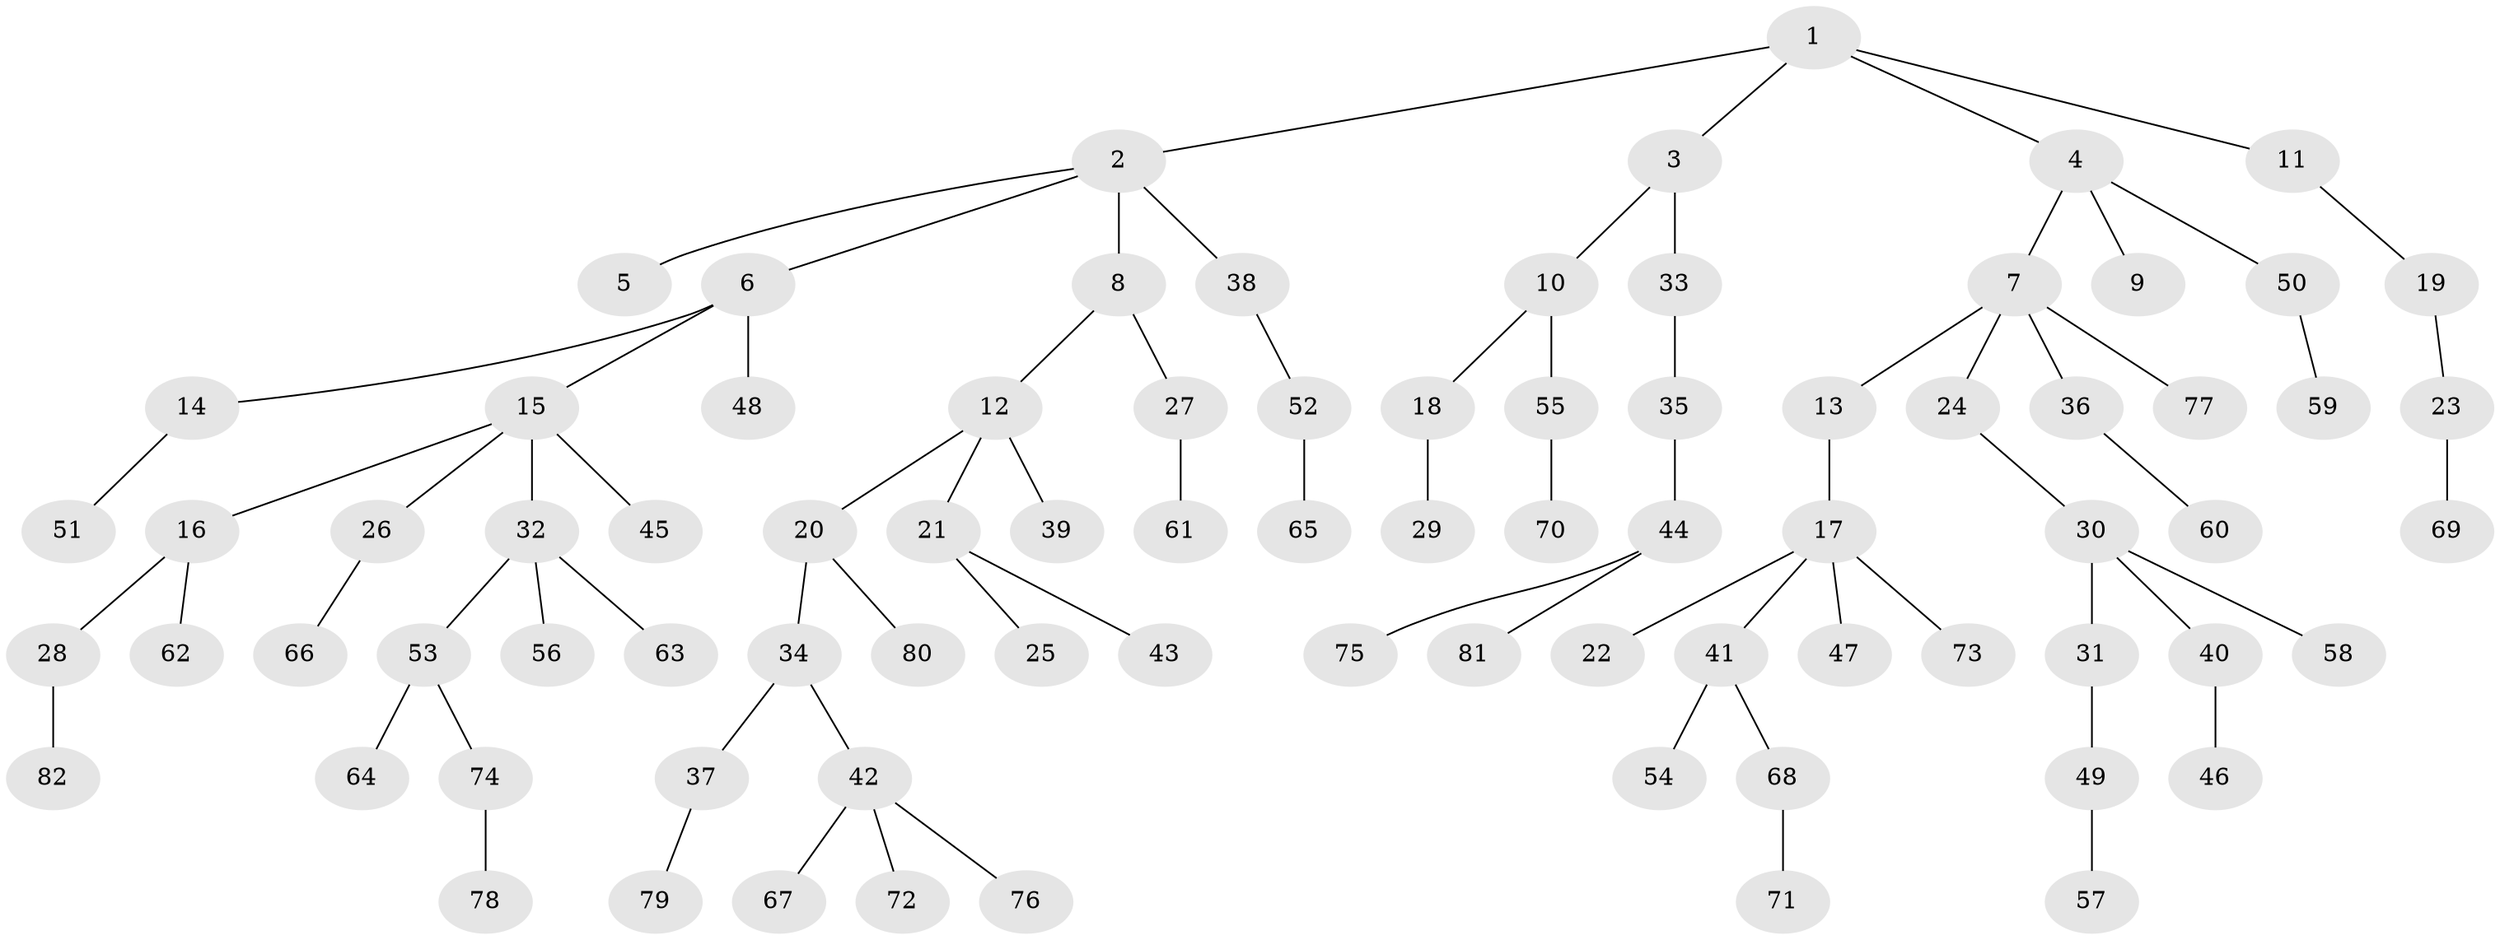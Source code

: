 // coarse degree distribution, {6: 0.04, 2: 0.32, 3: 0.2, 1: 0.44}
// Generated by graph-tools (version 1.1) at 2025/51/03/04/25 22:51:35]
// undirected, 82 vertices, 81 edges
graph export_dot {
  node [color=gray90,style=filled];
  1;
  2;
  3;
  4;
  5;
  6;
  7;
  8;
  9;
  10;
  11;
  12;
  13;
  14;
  15;
  16;
  17;
  18;
  19;
  20;
  21;
  22;
  23;
  24;
  25;
  26;
  27;
  28;
  29;
  30;
  31;
  32;
  33;
  34;
  35;
  36;
  37;
  38;
  39;
  40;
  41;
  42;
  43;
  44;
  45;
  46;
  47;
  48;
  49;
  50;
  51;
  52;
  53;
  54;
  55;
  56;
  57;
  58;
  59;
  60;
  61;
  62;
  63;
  64;
  65;
  66;
  67;
  68;
  69;
  70;
  71;
  72;
  73;
  74;
  75;
  76;
  77;
  78;
  79;
  80;
  81;
  82;
  1 -- 2;
  1 -- 3;
  1 -- 4;
  1 -- 11;
  2 -- 5;
  2 -- 6;
  2 -- 8;
  2 -- 38;
  3 -- 10;
  3 -- 33;
  4 -- 7;
  4 -- 9;
  4 -- 50;
  6 -- 14;
  6 -- 15;
  6 -- 48;
  7 -- 13;
  7 -- 24;
  7 -- 36;
  7 -- 77;
  8 -- 12;
  8 -- 27;
  10 -- 18;
  10 -- 55;
  11 -- 19;
  12 -- 20;
  12 -- 21;
  12 -- 39;
  13 -- 17;
  14 -- 51;
  15 -- 16;
  15 -- 26;
  15 -- 32;
  15 -- 45;
  16 -- 28;
  16 -- 62;
  17 -- 22;
  17 -- 41;
  17 -- 47;
  17 -- 73;
  18 -- 29;
  19 -- 23;
  20 -- 34;
  20 -- 80;
  21 -- 25;
  21 -- 43;
  23 -- 69;
  24 -- 30;
  26 -- 66;
  27 -- 61;
  28 -- 82;
  30 -- 31;
  30 -- 40;
  30 -- 58;
  31 -- 49;
  32 -- 53;
  32 -- 56;
  32 -- 63;
  33 -- 35;
  34 -- 37;
  34 -- 42;
  35 -- 44;
  36 -- 60;
  37 -- 79;
  38 -- 52;
  40 -- 46;
  41 -- 54;
  41 -- 68;
  42 -- 67;
  42 -- 72;
  42 -- 76;
  44 -- 75;
  44 -- 81;
  49 -- 57;
  50 -- 59;
  52 -- 65;
  53 -- 64;
  53 -- 74;
  55 -- 70;
  68 -- 71;
  74 -- 78;
}
